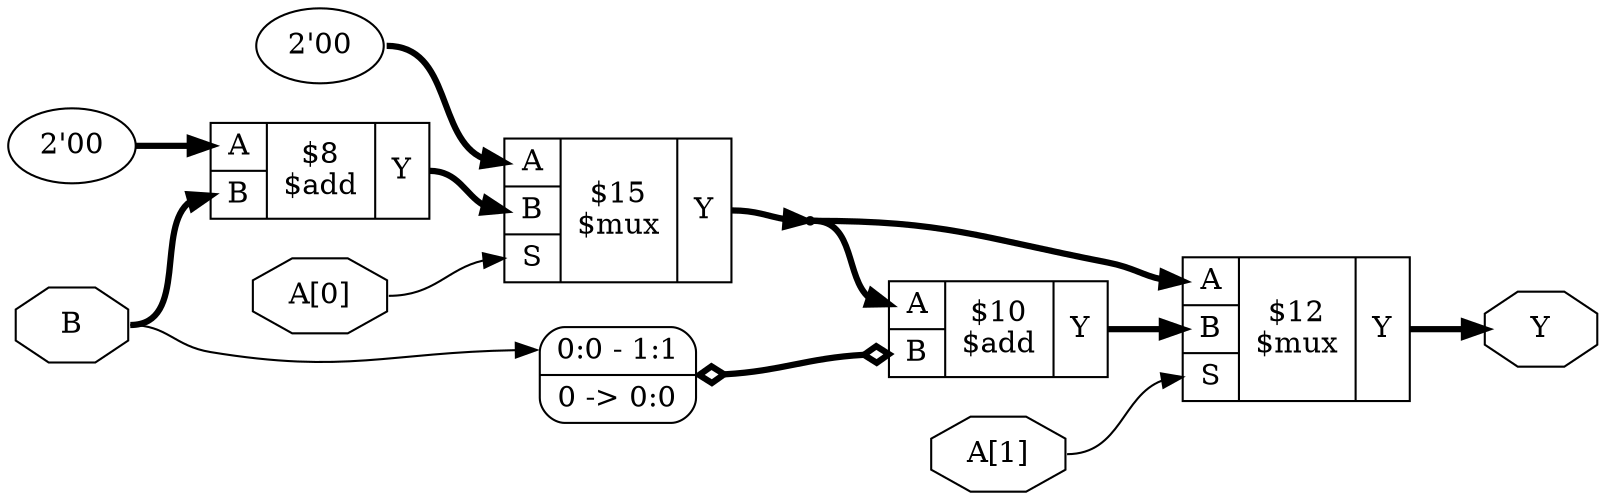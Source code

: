 digraph "test_mapped" {
rankdir="LR";
remincross=true;
n1 [ shape=octagon, label="A[0]", color="black", fontcolor="black" ];
n5 [ shape=octagon, label="A[1]", color="black", fontcolor="black" ];
n6 [ shape=octagon, label="B", color="black", fontcolor="black" ];
n7 [ shape=octagon, label="Y", color="black", fontcolor="black" ];
c9 [ shape=record, label="{{<p8> A|<p6> B}|$10\n$add|{<p7> Y}}" ];
x0 [ shape=record, style=rounded, label="<s1> 0:0 - 1:1 |0 -&gt; 0:0 " ];
x0:e -> c9:p6:w [arrowhead=odiamond, arrowtail=odiamond, dir=both, color="black", style="setlinewidth(3)", label=""];
v1 [ label="2'00" ];
c10 [ shape=record, label="{{<p8> A|<p6> B}|$8\n$add|{<p7> Y}}" ];
c12 [ shape=record, label="{{<p8> A|<p6> B|<p11> S}|$12\n$mux|{<p7> Y}}" ];
v2 [ label="2'00" ];
c13 [ shape=record, label="{{<p8> A|<p6> B|<p11> S}|$15\n$mux|{<p7> Y}}" ];
n1:e -> c13:p11:w [color="black", label=""];
n2 [ shape=point ];
c13:p7:e -> n2:w [color="black", style="setlinewidth(3)", label=""];
n2:e -> c12:p8:w [color="black", style="setlinewidth(3)", label=""];
n2:e -> c9:p8:w [color="black", style="setlinewidth(3)", label=""];
c9:p7:e -> c12:p6:w [color="black", style="setlinewidth(3)", label=""];
c10:p7:e -> c13:p6:w [color="black", style="setlinewidth(3)", label=""];
n5:e -> c12:p11:w [color="black", label=""];
n6:e -> c10:p6:w [color="black", style="setlinewidth(3)", label=""];
n6:e -> x0:s1:w [color="black", label=""];
c12:p7:e -> n7:w [color="black", style="setlinewidth(3)", label=""];
v1:e -> c10:p8:w [color="black", style="setlinewidth(3)", label=""];
v2:e -> c13:p8:w [color="black", style="setlinewidth(3)", label=""];
}

